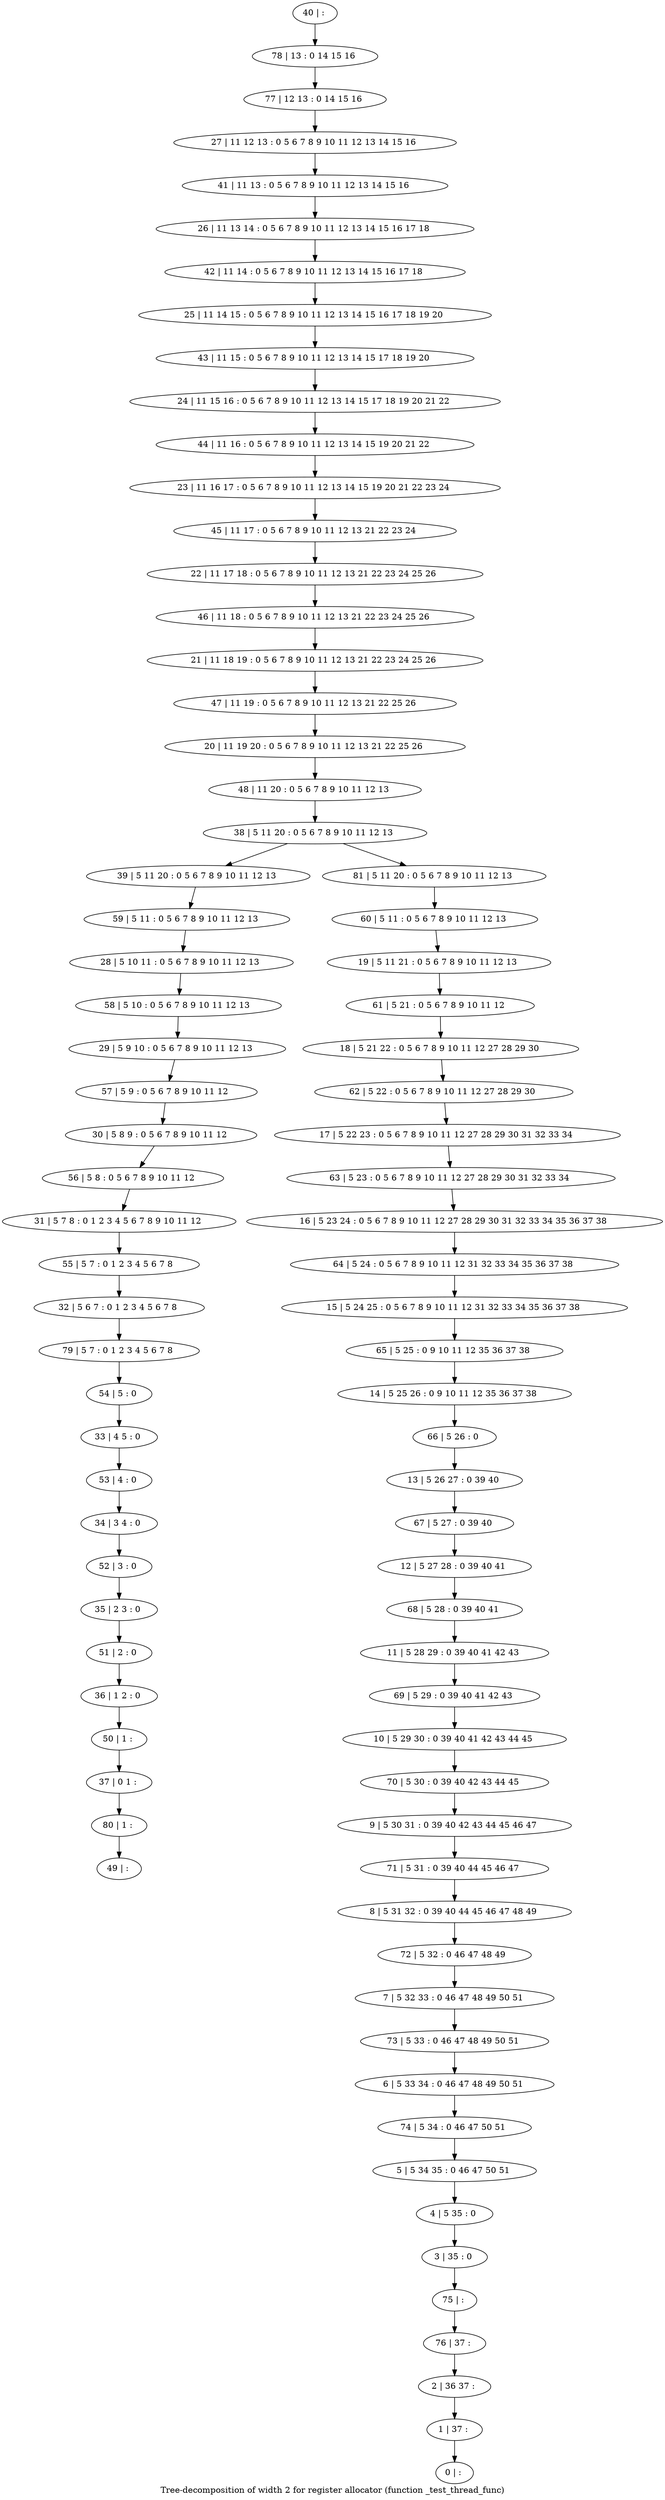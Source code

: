 digraph G {
graph [label="Tree-decomposition of width 2 for register allocator (function _test_thread_func)"]
0[label="0 | : "];
1[label="1 | 37 : "];
2[label="2 | 36 37 : "];
3[label="3 | 35 : 0 "];
4[label="4 | 5 35 : 0 "];
5[label="5 | 5 34 35 : 0 46 47 50 51 "];
6[label="6 | 5 33 34 : 0 46 47 48 49 50 51 "];
7[label="7 | 5 32 33 : 0 46 47 48 49 50 51 "];
8[label="8 | 5 31 32 : 0 39 40 44 45 46 47 48 49 "];
9[label="9 | 5 30 31 : 0 39 40 42 43 44 45 46 47 "];
10[label="10 | 5 29 30 : 0 39 40 41 42 43 44 45 "];
11[label="11 | 5 28 29 : 0 39 40 41 42 43 "];
12[label="12 | 5 27 28 : 0 39 40 41 "];
13[label="13 | 5 26 27 : 0 39 40 "];
14[label="14 | 5 25 26 : 0 9 10 11 12 35 36 37 38 "];
15[label="15 | 5 24 25 : 0 5 6 7 8 9 10 11 12 31 32 33 34 35 36 37 38 "];
16[label="16 | 5 23 24 : 0 5 6 7 8 9 10 11 12 27 28 29 30 31 32 33 34 35 36 37 38 "];
17[label="17 | 5 22 23 : 0 5 6 7 8 9 10 11 12 27 28 29 30 31 32 33 34 "];
18[label="18 | 5 21 22 : 0 5 6 7 8 9 10 11 12 27 28 29 30 "];
19[label="19 | 5 11 21 : 0 5 6 7 8 9 10 11 12 13 "];
20[label="20 | 11 19 20 : 0 5 6 7 8 9 10 11 12 13 21 22 25 26 "];
21[label="21 | 11 18 19 : 0 5 6 7 8 9 10 11 12 13 21 22 23 24 25 26 "];
22[label="22 | 11 17 18 : 0 5 6 7 8 9 10 11 12 13 21 22 23 24 25 26 "];
23[label="23 | 11 16 17 : 0 5 6 7 8 9 10 11 12 13 14 15 19 20 21 22 23 24 "];
24[label="24 | 11 15 16 : 0 5 6 7 8 9 10 11 12 13 14 15 17 18 19 20 21 22 "];
25[label="25 | 11 14 15 : 0 5 6 7 8 9 10 11 12 13 14 15 16 17 18 19 20 "];
26[label="26 | 11 13 14 : 0 5 6 7 8 9 10 11 12 13 14 15 16 17 18 "];
27[label="27 | 11 12 13 : 0 5 6 7 8 9 10 11 12 13 14 15 16 "];
28[label="28 | 5 10 11 : 0 5 6 7 8 9 10 11 12 13 "];
29[label="29 | 5 9 10 : 0 5 6 7 8 9 10 11 12 13 "];
30[label="30 | 5 8 9 : 0 5 6 7 8 9 10 11 12 "];
31[label="31 | 5 7 8 : 0 1 2 3 4 5 6 7 8 9 10 11 12 "];
32[label="32 | 5 6 7 : 0 1 2 3 4 5 6 7 8 "];
33[label="33 | 4 5 : 0 "];
34[label="34 | 3 4 : 0 "];
35[label="35 | 2 3 : 0 "];
36[label="36 | 1 2 : 0 "];
37[label="37 | 0 1 : "];
38[label="38 | 5 11 20 : 0 5 6 7 8 9 10 11 12 13 "];
39[label="39 | 5 11 20 : 0 5 6 7 8 9 10 11 12 13 "];
40[label="40 | : "];
41[label="41 | 11 13 : 0 5 6 7 8 9 10 11 12 13 14 15 16 "];
42[label="42 | 11 14 : 0 5 6 7 8 9 10 11 12 13 14 15 16 17 18 "];
43[label="43 | 11 15 : 0 5 6 7 8 9 10 11 12 13 14 15 17 18 19 20 "];
44[label="44 | 11 16 : 0 5 6 7 8 9 10 11 12 13 14 15 19 20 21 22 "];
45[label="45 | 11 17 : 0 5 6 7 8 9 10 11 12 13 21 22 23 24 "];
46[label="46 | 11 18 : 0 5 6 7 8 9 10 11 12 13 21 22 23 24 25 26 "];
47[label="47 | 11 19 : 0 5 6 7 8 9 10 11 12 13 21 22 25 26 "];
48[label="48 | 11 20 : 0 5 6 7 8 9 10 11 12 13 "];
49[label="49 | : "];
50[label="50 | 1 : "];
51[label="51 | 2 : 0 "];
52[label="52 | 3 : 0 "];
53[label="53 | 4 : 0 "];
54[label="54 | 5 : 0 "];
55[label="55 | 5 7 : 0 1 2 3 4 5 6 7 8 "];
56[label="56 | 5 8 : 0 5 6 7 8 9 10 11 12 "];
57[label="57 | 5 9 : 0 5 6 7 8 9 10 11 12 "];
58[label="58 | 5 10 : 0 5 6 7 8 9 10 11 12 13 "];
59[label="59 | 5 11 : 0 5 6 7 8 9 10 11 12 13 "];
60[label="60 | 5 11 : 0 5 6 7 8 9 10 11 12 13 "];
61[label="61 | 5 21 : 0 5 6 7 8 9 10 11 12 "];
62[label="62 | 5 22 : 0 5 6 7 8 9 10 11 12 27 28 29 30 "];
63[label="63 | 5 23 : 0 5 6 7 8 9 10 11 12 27 28 29 30 31 32 33 34 "];
64[label="64 | 5 24 : 0 5 6 7 8 9 10 11 12 31 32 33 34 35 36 37 38 "];
65[label="65 | 5 25 : 0 9 10 11 12 35 36 37 38 "];
66[label="66 | 5 26 : 0 "];
67[label="67 | 5 27 : 0 39 40 "];
68[label="68 | 5 28 : 0 39 40 41 "];
69[label="69 | 5 29 : 0 39 40 41 42 43 "];
70[label="70 | 5 30 : 0 39 40 42 43 44 45 "];
71[label="71 | 5 31 : 0 39 40 44 45 46 47 "];
72[label="72 | 5 32 : 0 46 47 48 49 "];
73[label="73 | 5 33 : 0 46 47 48 49 50 51 "];
74[label="74 | 5 34 : 0 46 47 50 51 "];
75[label="75 | : "];
76[label="76 | 37 : "];
77[label="77 | 12 13 : 0 14 15 16 "];
78[label="78 | 13 : 0 14 15 16 "];
79[label="79 | 5 7 : 0 1 2 3 4 5 6 7 8 "];
80[label="80 | 1 : "];
81[label="81 | 5 11 20 : 0 5 6 7 8 9 10 11 12 13 "];
50->37 ;
36->50 ;
51->36 ;
35->51 ;
52->35 ;
34->52 ;
53->34 ;
33->53 ;
54->33 ;
55->32 ;
31->55 ;
56->31 ;
30->56 ;
57->30 ;
29->57 ;
58->29 ;
28->58 ;
59->28 ;
39->59 ;
79->54 ;
32->79 ;
80->49 ;
37->80 ;
40->78 ;
78->77 ;
77->27 ;
27->41 ;
41->26 ;
26->42 ;
42->25 ;
25->43 ;
43->24 ;
24->44 ;
44->23 ;
23->45 ;
45->22 ;
22->46 ;
46->21 ;
21->47 ;
47->20 ;
20->48 ;
48->38 ;
60->19 ;
19->61 ;
61->18 ;
18->62 ;
62->17 ;
17->63 ;
63->16 ;
16->64 ;
64->15 ;
15->65 ;
65->14 ;
14->66 ;
66->13 ;
13->67 ;
67->12 ;
12->68 ;
68->11 ;
11->69 ;
69->10 ;
10->70 ;
70->9 ;
9->71 ;
71->8 ;
8->72 ;
72->7 ;
7->73 ;
73->6 ;
6->74 ;
74->5 ;
5->4 ;
4->3 ;
3->75 ;
75->76 ;
76->2 ;
2->1 ;
1->0 ;
81->60 ;
38->39 ;
38->81 ;
}
